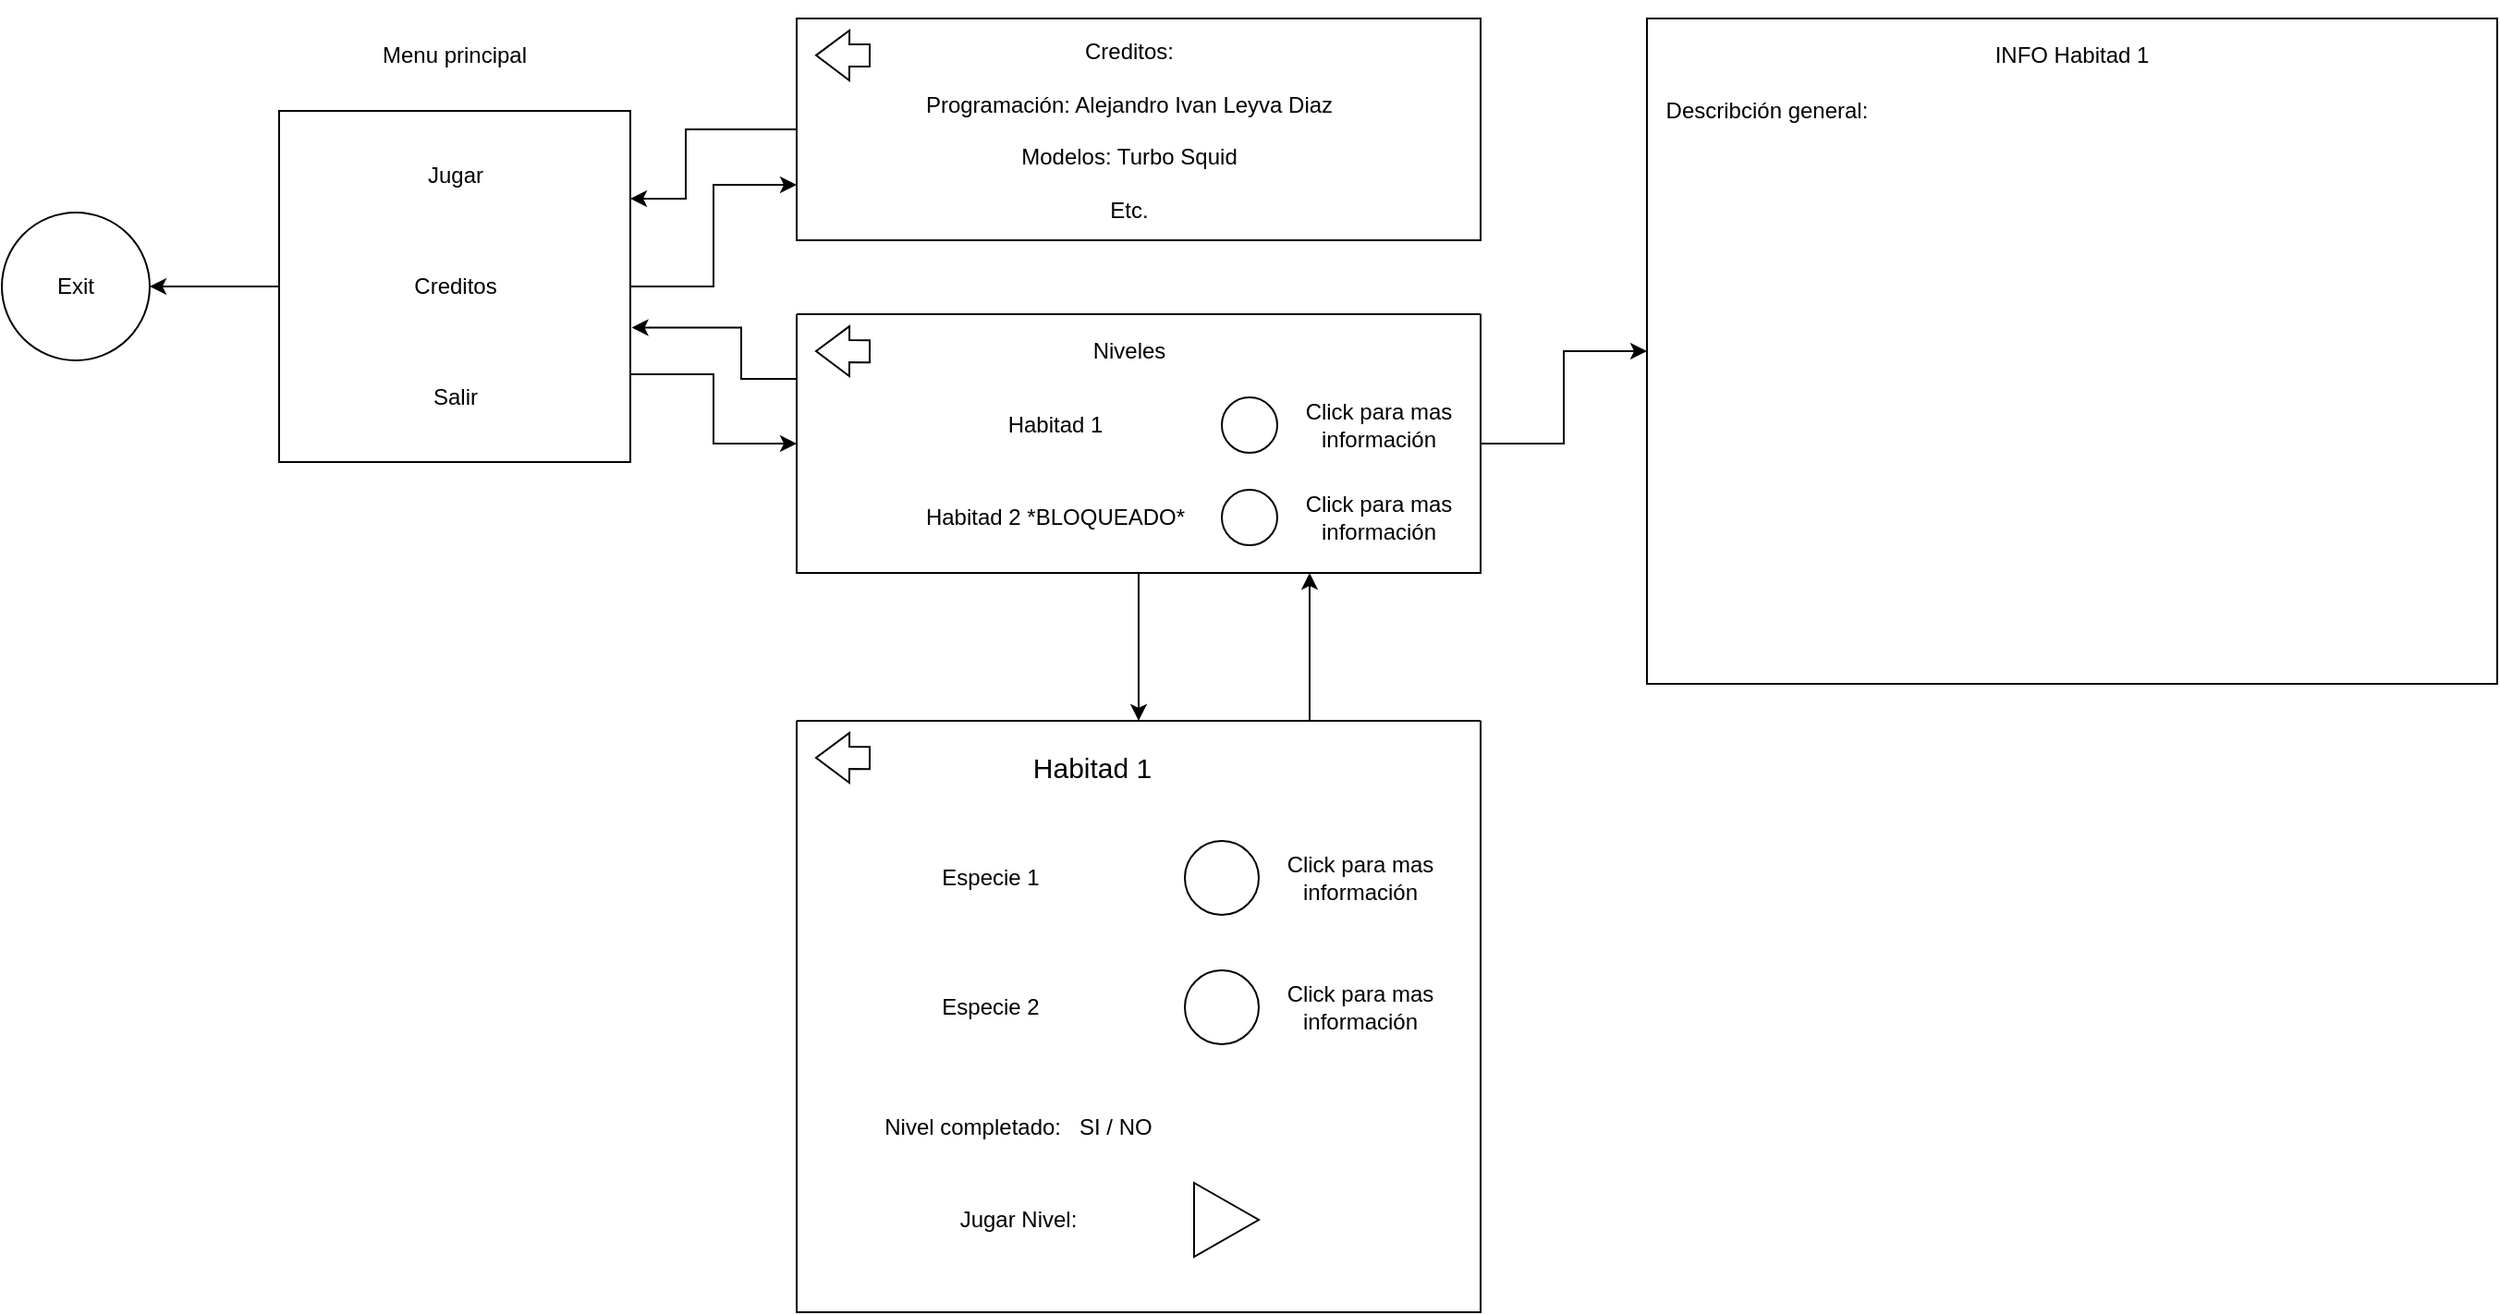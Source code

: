 <mxfile version="22.0.8" type="github">
  <diagram name="Page-1" id="2YBvvXClWsGukQMizWep">
    <mxGraphModel dx="1955" dy="596" grid="1" gridSize="10" guides="1" tooltips="1" connect="1" arrows="1" fold="1" page="1" pageScale="1" pageWidth="850" pageHeight="1100" math="0" shadow="0">
      <root>
        <mxCell id="0" />
        <mxCell id="1" parent="0" />
        <mxCell id="MVG4GWvltwTv5QBTx27n-12" style="edgeStyle=orthogonalEdgeStyle;rounded=0;orthogonalLoop=1;jettySize=auto;html=1;entryX=0;entryY=0.75;entryDx=0;entryDy=0;" edge="1" parent="1" source="MVG4GWvltwTv5QBTx27n-1" target="MVG4GWvltwTv5QBTx27n-6">
          <mxGeometry relative="1" as="geometry" />
        </mxCell>
        <mxCell id="MVG4GWvltwTv5QBTx27n-15" style="edgeStyle=orthogonalEdgeStyle;rounded=0;orthogonalLoop=1;jettySize=auto;html=1;exitX=1;exitY=0.75;exitDx=0;exitDy=0;entryX=0;entryY=0.5;entryDx=0;entryDy=0;" edge="1" parent="1" source="MVG4GWvltwTv5QBTx27n-1" target="MVG4GWvltwTv5QBTx27n-14">
          <mxGeometry relative="1" as="geometry" />
        </mxCell>
        <mxCell id="MVG4GWvltwTv5QBTx27n-29" style="edgeStyle=orthogonalEdgeStyle;rounded=0;orthogonalLoop=1;jettySize=auto;html=1;entryX=1;entryY=0.5;entryDx=0;entryDy=0;" edge="1" parent="1" source="MVG4GWvltwTv5QBTx27n-1" target="MVG4GWvltwTv5QBTx27n-28">
          <mxGeometry relative="1" as="geometry" />
        </mxCell>
        <mxCell id="MVG4GWvltwTv5QBTx27n-1" value="" style="whiteSpace=wrap;html=1;aspect=fixed;" vertex="1" parent="1">
          <mxGeometry x="40" y="90" width="190" height="190" as="geometry" />
        </mxCell>
        <mxCell id="MVG4GWvltwTv5QBTx27n-2" value="Menu principal" style="text;html=1;strokeColor=none;fillColor=none;align=center;verticalAlign=middle;whiteSpace=wrap;rounded=0;" vertex="1" parent="1">
          <mxGeometry x="40" y="30" width="190" height="60" as="geometry" />
        </mxCell>
        <mxCell id="MVG4GWvltwTv5QBTx27n-3" value="Jugar" style="text;html=1;strokeColor=none;fillColor=none;align=center;verticalAlign=middle;whiteSpace=wrap;rounded=0;" vertex="1" parent="1">
          <mxGeometry x="87.5" y="105" width="95" height="40" as="geometry" />
        </mxCell>
        <mxCell id="MVG4GWvltwTv5QBTx27n-4" value="Creditos" style="text;html=1;strokeColor=none;fillColor=none;align=center;verticalAlign=middle;whiteSpace=wrap;rounded=0;" vertex="1" parent="1">
          <mxGeometry x="87.5" y="165" width="95" height="40" as="geometry" />
        </mxCell>
        <mxCell id="MVG4GWvltwTv5QBTx27n-5" value="Salir" style="text;html=1;strokeColor=none;fillColor=none;align=center;verticalAlign=middle;whiteSpace=wrap;rounded=0;" vertex="1" parent="1">
          <mxGeometry x="87.5" y="225" width="95" height="40" as="geometry" />
        </mxCell>
        <mxCell id="MVG4GWvltwTv5QBTx27n-11" style="edgeStyle=orthogonalEdgeStyle;rounded=0;orthogonalLoop=1;jettySize=auto;html=1;entryX=1;entryY=0.25;entryDx=0;entryDy=0;" edge="1" parent="1" source="MVG4GWvltwTv5QBTx27n-6" target="MVG4GWvltwTv5QBTx27n-1">
          <mxGeometry relative="1" as="geometry">
            <Array as="points">
              <mxPoint x="260" y="100" />
              <mxPoint x="260" y="138" />
            </Array>
          </mxGeometry>
        </mxCell>
        <mxCell id="MVG4GWvltwTv5QBTx27n-6" value="" style="rounded=0;whiteSpace=wrap;html=1;" vertex="1" parent="1">
          <mxGeometry x="320" y="40" width="370" height="120" as="geometry" />
        </mxCell>
        <mxCell id="MVG4GWvltwTv5QBTx27n-7" value="&lt;div&gt;Programación: Alejandro Ivan Leyva Diaz&lt;/div&gt;&lt;div&gt;&lt;br&gt;&lt;/div&gt;&lt;div&gt;Modelos: Turbo Squid&lt;/div&gt;&lt;div&gt;&lt;br&gt;&lt;/div&gt;&lt;div&gt;Etc.&lt;br&gt;&lt;/div&gt;" style="text;html=1;strokeColor=none;fillColor=none;align=center;verticalAlign=middle;whiteSpace=wrap;rounded=0;" vertex="1" parent="1">
          <mxGeometry x="360" y="70" width="280" height="90" as="geometry" />
        </mxCell>
        <mxCell id="MVG4GWvltwTv5QBTx27n-8" value="&lt;div&gt;Creditos:&lt;/div&gt;&lt;div&gt;&lt;br&gt;&lt;/div&gt;" style="text;html=1;strokeColor=none;fillColor=none;align=center;verticalAlign=middle;whiteSpace=wrap;rounded=0;" vertex="1" parent="1">
          <mxGeometry x="360" y="60" width="280" height="10" as="geometry" />
        </mxCell>
        <mxCell id="MVG4GWvltwTv5QBTx27n-9" value="" style="shape=flexArrow;endArrow=classic;html=1;rounded=0;width=12;endSize=5.67;endWidth=14;" edge="1" parent="1">
          <mxGeometry width="50" height="50" relative="1" as="geometry">
            <mxPoint x="360" y="60" as="sourcePoint" />
            <mxPoint x="330" y="59.92" as="targetPoint" />
          </mxGeometry>
        </mxCell>
        <mxCell id="MVG4GWvltwTv5QBTx27n-50" style="edgeStyle=orthogonalEdgeStyle;rounded=0;orthogonalLoop=1;jettySize=auto;html=1;entryX=0.5;entryY=0;entryDx=0;entryDy=0;" edge="1" parent="1" source="MVG4GWvltwTv5QBTx27n-14" target="MVG4GWvltwTv5QBTx27n-32">
          <mxGeometry relative="1" as="geometry" />
        </mxCell>
        <mxCell id="MVG4GWvltwTv5QBTx27n-55" style="edgeStyle=orthogonalEdgeStyle;rounded=0;orthogonalLoop=1;jettySize=auto;html=1;entryX=0;entryY=0.5;entryDx=0;entryDy=0;" edge="1" parent="1" source="MVG4GWvltwTv5QBTx27n-14" target="MVG4GWvltwTv5QBTx27n-54">
          <mxGeometry relative="1" as="geometry" />
        </mxCell>
        <mxCell id="MVG4GWvltwTv5QBTx27n-14" value="" style="swimlane;startSize=0;" vertex="1" parent="1">
          <mxGeometry x="320" y="200" width="370" height="140" as="geometry" />
        </mxCell>
        <mxCell id="MVG4GWvltwTv5QBTx27n-16" value="Niveles" style="text;html=1;strokeColor=none;fillColor=none;align=center;verticalAlign=middle;whiteSpace=wrap;rounded=0;" vertex="1" parent="MVG4GWvltwTv5QBTx27n-14">
          <mxGeometry x="40" width="280" height="40" as="geometry" />
        </mxCell>
        <mxCell id="MVG4GWvltwTv5QBTx27n-18" value="" style="shape=flexArrow;endArrow=classic;html=1;rounded=0;width=12;endSize=5.67;endWidth=14;" edge="1" parent="MVG4GWvltwTv5QBTx27n-14">
          <mxGeometry width="50" height="50" relative="1" as="geometry">
            <mxPoint x="40" y="20.08" as="sourcePoint" />
            <mxPoint x="10" y="20" as="targetPoint" />
          </mxGeometry>
        </mxCell>
        <mxCell id="MVG4GWvltwTv5QBTx27n-20" value="" style="ellipse;whiteSpace=wrap;html=1;aspect=fixed;" vertex="1" parent="MVG4GWvltwTv5QBTx27n-14">
          <mxGeometry x="230" y="45" width="30" height="30" as="geometry" />
        </mxCell>
        <mxCell id="MVG4GWvltwTv5QBTx27n-22" value="" style="ellipse;whiteSpace=wrap;html=1;aspect=fixed;" vertex="1" parent="MVG4GWvltwTv5QBTx27n-14">
          <mxGeometry x="230" y="95" width="30" height="30" as="geometry" />
        </mxCell>
        <mxCell id="MVG4GWvltwTv5QBTx27n-24" value="Habitad 1" style="text;html=1;strokeColor=none;fillColor=none;align=center;verticalAlign=middle;whiteSpace=wrap;rounded=0;" vertex="1" parent="MVG4GWvltwTv5QBTx27n-14">
          <mxGeometry x="60" y="40" width="160" height="40" as="geometry" />
        </mxCell>
        <mxCell id="MVG4GWvltwTv5QBTx27n-25" value="Habitad 2 *BLOQUEADO*" style="text;html=1;strokeColor=none;fillColor=none;align=center;verticalAlign=middle;whiteSpace=wrap;rounded=0;" vertex="1" parent="MVG4GWvltwTv5QBTx27n-14">
          <mxGeometry x="60" y="90" width="160" height="40" as="geometry" />
        </mxCell>
        <mxCell id="MVG4GWvltwTv5QBTx27n-48" value="Click para mas información" style="text;html=1;strokeColor=none;fillColor=none;align=center;verticalAlign=middle;whiteSpace=wrap;rounded=0;" vertex="1" parent="MVG4GWvltwTv5QBTx27n-14">
          <mxGeometry x="260" y="45" width="110" height="30" as="geometry" />
        </mxCell>
        <mxCell id="MVG4GWvltwTv5QBTx27n-49" value="Click para mas información" style="text;html=1;strokeColor=none;fillColor=none;align=center;verticalAlign=middle;whiteSpace=wrap;rounded=0;" vertex="1" parent="MVG4GWvltwTv5QBTx27n-14">
          <mxGeometry x="260" y="95" width="110" height="30" as="geometry" />
        </mxCell>
        <mxCell id="MVG4GWvltwTv5QBTx27n-26" style="edgeStyle=orthogonalEdgeStyle;rounded=0;orthogonalLoop=1;jettySize=auto;html=1;exitX=0;exitY=0.25;exitDx=0;exitDy=0;entryX=1.004;entryY=0.617;entryDx=0;entryDy=0;entryPerimeter=0;" edge="1" parent="1" source="MVG4GWvltwTv5QBTx27n-14" target="MVG4GWvltwTv5QBTx27n-1">
          <mxGeometry relative="1" as="geometry">
            <Array as="points">
              <mxPoint x="290" y="235" />
              <mxPoint x="290" y="207" />
            </Array>
          </mxGeometry>
        </mxCell>
        <mxCell id="MVG4GWvltwTv5QBTx27n-28" value="" style="ellipse;whiteSpace=wrap;html=1;aspect=fixed;" vertex="1" parent="1">
          <mxGeometry x="-110" y="145" width="80" height="80" as="geometry" />
        </mxCell>
        <mxCell id="MVG4GWvltwTv5QBTx27n-30" value="Exit" style="text;html=1;strokeColor=none;fillColor=none;align=center;verticalAlign=middle;whiteSpace=wrap;rounded=0;" vertex="1" parent="1">
          <mxGeometry x="-100" y="170" width="60" height="30" as="geometry" />
        </mxCell>
        <mxCell id="MVG4GWvltwTv5QBTx27n-51" style="edgeStyle=orthogonalEdgeStyle;rounded=0;orthogonalLoop=1;jettySize=auto;html=1;exitX=0.75;exitY=0;exitDx=0;exitDy=0;entryX=0.75;entryY=1;entryDx=0;entryDy=0;" edge="1" parent="1" source="MVG4GWvltwTv5QBTx27n-32" target="MVG4GWvltwTv5QBTx27n-14">
          <mxGeometry relative="1" as="geometry" />
        </mxCell>
        <mxCell id="MVG4GWvltwTv5QBTx27n-32" value="" style="swimlane;startSize=0;" vertex="1" parent="1">
          <mxGeometry x="320" y="420" width="370" height="320" as="geometry" />
        </mxCell>
        <mxCell id="MVG4GWvltwTv5QBTx27n-33" value="" style="shape=flexArrow;endArrow=classic;html=1;rounded=0;width=12;endSize=5.67;endWidth=14;" edge="1" parent="MVG4GWvltwTv5QBTx27n-32">
          <mxGeometry width="50" height="50" relative="1" as="geometry">
            <mxPoint x="40" y="20.08" as="sourcePoint" />
            <mxPoint x="10" y="20" as="targetPoint" />
          </mxGeometry>
        </mxCell>
        <mxCell id="MVG4GWvltwTv5QBTx27n-34" value="&lt;font style=&quot;font-size: 15px;&quot;&gt;Habitad 1&lt;/font&gt;" style="text;html=1;strokeColor=none;fillColor=none;align=center;verticalAlign=middle;whiteSpace=wrap;rounded=0;" vertex="1" parent="MVG4GWvltwTv5QBTx27n-32">
          <mxGeometry x="115" y="10" width="90" height="30" as="geometry" />
        </mxCell>
        <mxCell id="MVG4GWvltwTv5QBTx27n-39" value="Especie 1" style="text;html=1;strokeColor=none;fillColor=none;align=center;verticalAlign=middle;whiteSpace=wrap;rounded=0;" vertex="1" parent="MVG4GWvltwTv5QBTx27n-32">
          <mxGeometry y="60" width="210" height="50" as="geometry" />
        </mxCell>
        <mxCell id="MVG4GWvltwTv5QBTx27n-40" value="Especie 2" style="text;html=1;strokeColor=none;fillColor=none;align=center;verticalAlign=middle;whiteSpace=wrap;rounded=0;" vertex="1" parent="MVG4GWvltwTv5QBTx27n-32">
          <mxGeometry y="130" width="210" height="50" as="geometry" />
        </mxCell>
        <mxCell id="MVG4GWvltwTv5QBTx27n-42" value="" style="ellipse;whiteSpace=wrap;html=1;aspect=fixed;" vertex="1" parent="MVG4GWvltwTv5QBTx27n-32">
          <mxGeometry x="210" y="65" width="40" height="40" as="geometry" />
        </mxCell>
        <mxCell id="MVG4GWvltwTv5QBTx27n-43" value="" style="ellipse;whiteSpace=wrap;html=1;aspect=fixed;" vertex="1" parent="MVG4GWvltwTv5QBTx27n-32">
          <mxGeometry x="210" y="135" width="40" height="40" as="geometry" />
        </mxCell>
        <mxCell id="MVG4GWvltwTv5QBTx27n-45" value="Click para mas información" style="text;html=1;strokeColor=none;fillColor=none;align=center;verticalAlign=middle;whiteSpace=wrap;rounded=0;" vertex="1" parent="MVG4GWvltwTv5QBTx27n-32">
          <mxGeometry x="250" y="70" width="110" height="30" as="geometry" />
        </mxCell>
        <mxCell id="MVG4GWvltwTv5QBTx27n-46" value="Click para mas información" style="text;html=1;strokeColor=none;fillColor=none;align=center;verticalAlign=middle;whiteSpace=wrap;rounded=0;" vertex="1" parent="MVG4GWvltwTv5QBTx27n-32">
          <mxGeometry x="250" y="140" width="110" height="30" as="geometry" />
        </mxCell>
        <mxCell id="MVG4GWvltwTv5QBTx27n-47" value="Nivel completado:&amp;nbsp;&amp;nbsp; SI / NO" style="text;html=1;strokeColor=none;fillColor=none;align=center;verticalAlign=middle;whiteSpace=wrap;rounded=0;" vertex="1" parent="MVG4GWvltwTv5QBTx27n-32">
          <mxGeometry y="200" width="240" height="40" as="geometry" />
        </mxCell>
        <mxCell id="MVG4GWvltwTv5QBTx27n-52" value="" style="triangle;whiteSpace=wrap;html=1;" vertex="1" parent="MVG4GWvltwTv5QBTx27n-32">
          <mxGeometry x="215" y="250" width="35" height="40" as="geometry" />
        </mxCell>
        <mxCell id="MVG4GWvltwTv5QBTx27n-53" value="Jugar Nivel:" style="text;html=1;strokeColor=none;fillColor=none;align=center;verticalAlign=middle;whiteSpace=wrap;rounded=0;" vertex="1" parent="MVG4GWvltwTv5QBTx27n-32">
          <mxGeometry x="50" y="250" width="140" height="40" as="geometry" />
        </mxCell>
        <mxCell id="MVG4GWvltwTv5QBTx27n-54" value="" style="rounded=0;whiteSpace=wrap;html=1;" vertex="1" parent="1">
          <mxGeometry x="780" y="40" width="460" height="360" as="geometry" />
        </mxCell>
        <mxCell id="MVG4GWvltwTv5QBTx27n-56" value="INFO Habitad 1" style="text;html=1;strokeColor=none;fillColor=none;align=center;verticalAlign=middle;whiteSpace=wrap;rounded=0;" vertex="1" parent="1">
          <mxGeometry x="950" y="45" width="120" height="30" as="geometry" />
        </mxCell>
        <mxCell id="MVG4GWvltwTv5QBTx27n-57" value="Describción general:" style="text;html=1;strokeColor=none;fillColor=none;align=center;verticalAlign=middle;whiteSpace=wrap;rounded=0;" vertex="1" parent="1">
          <mxGeometry x="780" y="70" width="130" height="40" as="geometry" />
        </mxCell>
      </root>
    </mxGraphModel>
  </diagram>
</mxfile>
